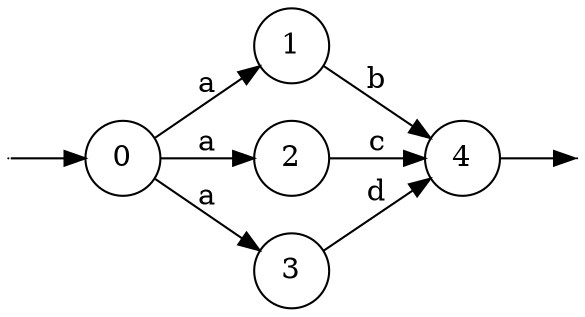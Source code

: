 /* Origins.
    node [shape = box, style = rounded]
    0 [label = "a(b+c+d)"]
    1 [label = "b"]
    2 [label = "c"]
    3 [label = "d"]
    4 [label = "\\e"]
*/
digraph
{
  vcsn_context = "lal_char(abcd)_b"
  rankdir = LR
  {
    node [shape = point, width = 0]
    I0
    F4
  }
  {
    node [shape = circle]
    0
    1
    2
    3
    4
  }
  I0 -> 0
  0 -> 1 [label = "a"]
  0 -> 2 [label = "a"]
  0 -> 3 [label = "a"]
  1 -> 4 [label = "b"]
  2 -> 4 [label = "c"]
  3 -> 4 [label = "d"]
  4 -> F4
}
